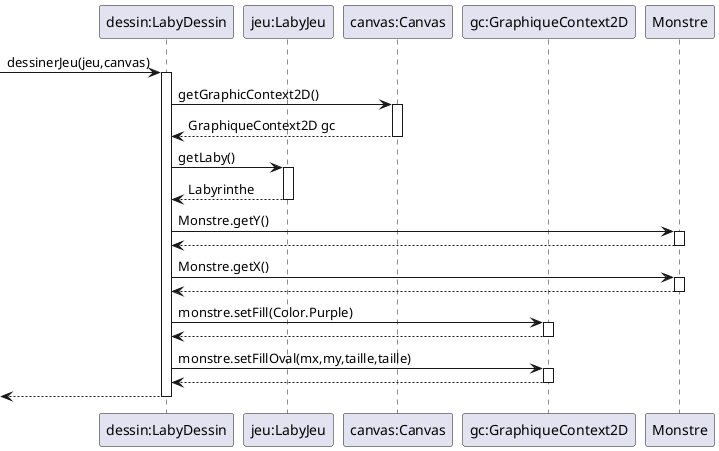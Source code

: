 @startuml
participant "dessin:LabyDessin" as dessin

participant "jeu:LabyJeu" as jeu

participant "canvas:Canvas" as canvas

participant "gc:GraphiqueContext2D" as gc



->dessin : dessinerJeu(jeu,canvas)
activate dessin

dessin->canvas : getGraphicContext2D()
activate canvas
canvas-->dessin :GraphiqueContext2D gc
    deactivate canvas

dessin->jeu :getLaby()
activate jeu
dessin <-- jeu: Labyrinthe
deactivate jeu

dessin-> Monstre : Monstre.getY()
activate Monstre
dessin<--Monstre
deactivate Monstre
dessin-> Monstre : Monstre.getX()
activate Monstre
dessin<--Monstre
deactivate Monstre

gc<-dessin : monstre.setFill(Color.Purple)
activate gc
gc-->dessin

deactivate gc
gc<-dessin :monstre.setFillOval(mx,my,taille,taille)
activate gc

gc-->dessin
deactivate gc



<--dessin
    deactivate dessin
@enduml

